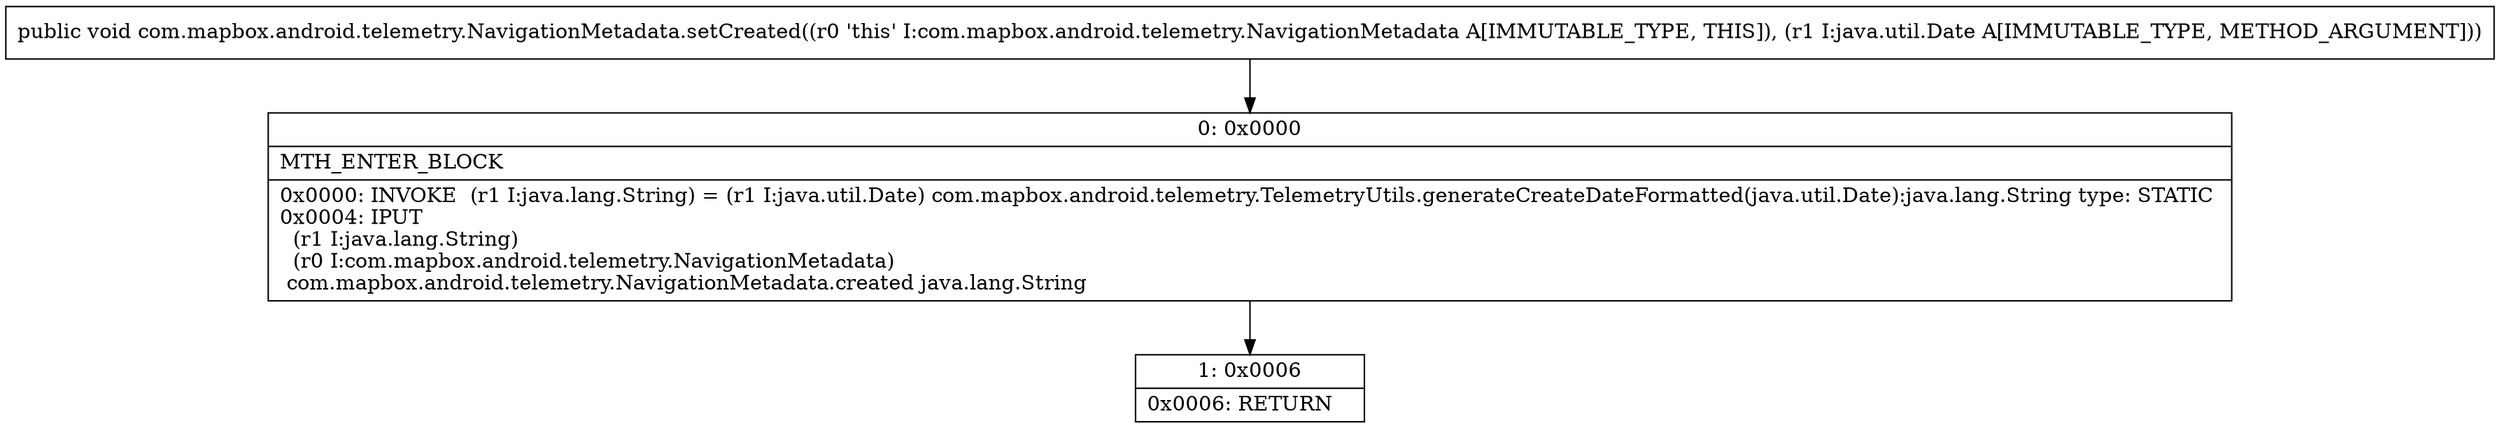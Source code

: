 digraph "CFG forcom.mapbox.android.telemetry.NavigationMetadata.setCreated(Ljava\/util\/Date;)V" {
Node_0 [shape=record,label="{0\:\ 0x0000|MTH_ENTER_BLOCK\l|0x0000: INVOKE  (r1 I:java.lang.String) = (r1 I:java.util.Date) com.mapbox.android.telemetry.TelemetryUtils.generateCreateDateFormatted(java.util.Date):java.lang.String type: STATIC \l0x0004: IPUT  \l  (r1 I:java.lang.String)\l  (r0 I:com.mapbox.android.telemetry.NavigationMetadata)\l com.mapbox.android.telemetry.NavigationMetadata.created java.lang.String \l}"];
Node_1 [shape=record,label="{1\:\ 0x0006|0x0006: RETURN   \l}"];
MethodNode[shape=record,label="{public void com.mapbox.android.telemetry.NavigationMetadata.setCreated((r0 'this' I:com.mapbox.android.telemetry.NavigationMetadata A[IMMUTABLE_TYPE, THIS]), (r1 I:java.util.Date A[IMMUTABLE_TYPE, METHOD_ARGUMENT])) }"];
MethodNode -> Node_0;
Node_0 -> Node_1;
}

